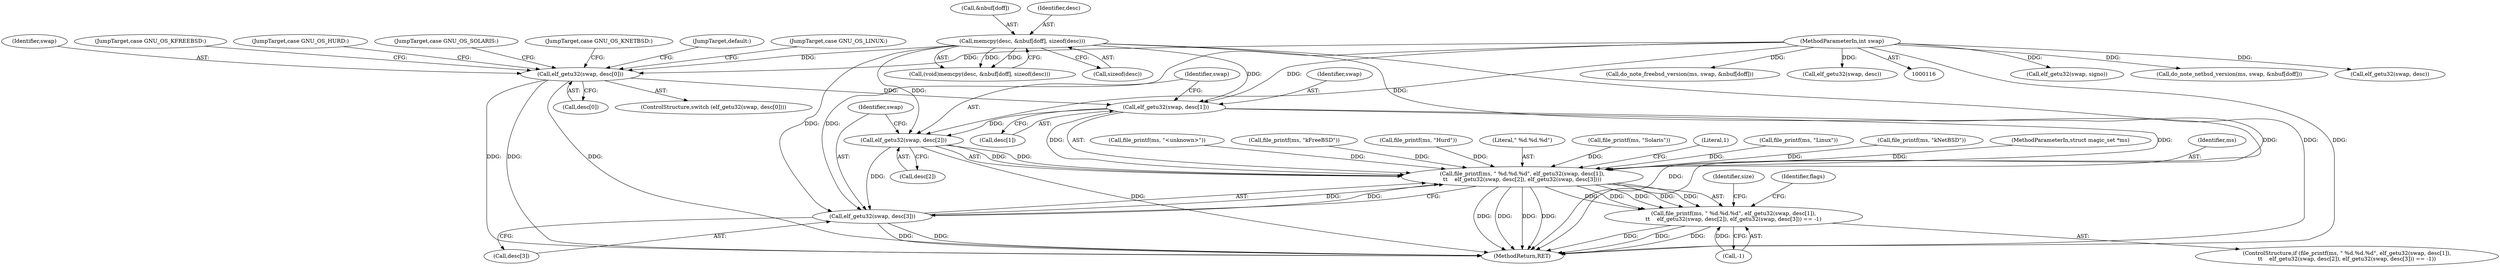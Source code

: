 digraph "0_file_b4c01141e5367f247b84dcaf6aefbb4e741842b8@array" {
"1000423" [label="(Call,elf_getu32(swap, desc[2]))"];
"1000418" [label="(Call,elf_getu32(swap, desc[1]))"];
"1000342" [label="(Call,elf_getu32(swap, desc[0]))"];
"1000122" [label="(MethodParameterIn,int swap)"];
"1000324" [label="(Call,memcpy(desc, &nbuf[doff], sizeof(desc)))"];
"1000415" [label="(Call,file_printf(ms, \" %d.%d.%d\", elf_getu32(swap, desc[1]),\n\t\t    elf_getu32(swap, desc[2]), elf_getu32(swap, desc[3])))"];
"1000414" [label="(Call,file_printf(ms, \" %d.%d.%d\", elf_getu32(swap, desc[1]),\n\t\t    elf_getu32(swap, desc[2]), elf_getu32(swap, desc[3])) == -1)"];
"1000428" [label="(Call,elf_getu32(swap, desc[3]))"];
"1000326" [label="(Call,&nbuf[doff])"];
"1000122" [label="(MethodParameterIn,int swap)"];
"1000322" [label="(Call,(void)memcpy(desc, &nbuf[doff], sizeof(desc)))"];
"1000117" [label="(MethodParameterIn,struct magic_set *ms)"];
"1000416" [label="(Identifier,ms)"];
"1000425" [label="(Call,desc[2])"];
"1000406" [label="(Call,file_printf(ms, \"<unknown>\"))"];
"1000384" [label="(Call,file_printf(ms, \"kFreeBSD\"))"];
"1001019" [label="(Call,elf_getu32(swap, signo))"];
"1000642" [label="(Call,do_note_netbsd_version(ms, swap, &nbuf[doff]))"];
"1000420" [label="(Call,desc[1])"];
"1000362" [label="(Call,file_printf(ms, \"Hurd\"))"];
"1000419" [label="(Identifier,swap)"];
"1000342" [label="(Call,elf_getu32(swap, desc[0]))"];
"1000413" [label="(ControlStructure,if (file_printf(ms, \" %d.%d.%d\", elf_getu32(swap, desc[1]),\n\t\t    elf_getu32(swap, desc[2]), elf_getu32(swap, desc[3])) == -1))"];
"1001237" [label="(MethodReturn,RET)"];
"1000566" [label="(Call,elf_getu32(swap, desc))"];
"1000430" [label="(Call,desc[3])"];
"1000428" [label="(Call,elf_getu32(swap, desc[3]))"];
"1000417" [label="(Literal,\" %d.%d.%d\")"];
"1000414" [label="(Call,file_printf(ms, \" %d.%d.%d\", elf_getu32(swap, desc[1]),\n\t\t    elf_getu32(swap, desc[2]), elf_getu32(swap, desc[3])) == -1)"];
"1000415" [label="(Call,file_printf(ms, \" %d.%d.%d\", elf_getu32(swap, desc[1]),\n\t\t    elf_getu32(swap, desc[2]), elf_getu32(swap, desc[3])))"];
"1000370" [label="(JumpTarget,case GNU_OS_SOLARIS:)"];
"1000418" [label="(Call,elf_getu32(swap, desc[1]))"];
"1000433" [label="(Call,-1)"];
"1000436" [label="(Identifier,size)"];
"1000373" [label="(Call,file_printf(ms, \"Solaris\"))"];
"1000344" [label="(Call,desc[0])"];
"1000735" [label="(Call,do_note_freebsd_version(ms, swap, &nbuf[doff]))"];
"1000434" [label="(Literal,1)"];
"1000834" [label="(Call,elf_getu32(swap, desc))"];
"1000429" [label="(Identifier,swap)"];
"1000423" [label="(Call,elf_getu32(swap, desc[2]))"];
"1000392" [label="(JumpTarget,case GNU_OS_KNETBSD:)"];
"1000403" [label="(JumpTarget,default:)"];
"1000330" [label="(Call,sizeof(desc))"];
"1000324" [label="(Call,memcpy(desc, &nbuf[doff], sizeof(desc)))"];
"1000348" [label="(JumpTarget,case GNU_OS_LINUX:)"];
"1000424" [label="(Identifier,swap)"];
"1000343" [label="(Identifier,swap)"];
"1000351" [label="(Call,file_printf(ms, \"Linux\"))"];
"1000381" [label="(JumpTarget,case GNU_OS_KFREEBSD:)"];
"1000341" [label="(ControlStructure,switch (elf_getu32(swap, desc[0])))"];
"1000395" [label="(Call,file_printf(ms, \"kNetBSD\"))"];
"1000439" [label="(Identifier,flags)"];
"1000359" [label="(JumpTarget,case GNU_OS_HURD:)"];
"1000325" [label="(Identifier,desc)"];
"1000423" -> "1000415"  [label="AST: "];
"1000423" -> "1000425"  [label="CFG: "];
"1000424" -> "1000423"  [label="AST: "];
"1000425" -> "1000423"  [label="AST: "];
"1000429" -> "1000423"  [label="CFG: "];
"1000423" -> "1001237"  [label="DDG: "];
"1000423" -> "1000415"  [label="DDG: "];
"1000423" -> "1000415"  [label="DDG: "];
"1000418" -> "1000423"  [label="DDG: "];
"1000122" -> "1000423"  [label="DDG: "];
"1000324" -> "1000423"  [label="DDG: "];
"1000423" -> "1000428"  [label="DDG: "];
"1000418" -> "1000415"  [label="AST: "];
"1000418" -> "1000420"  [label="CFG: "];
"1000419" -> "1000418"  [label="AST: "];
"1000420" -> "1000418"  [label="AST: "];
"1000424" -> "1000418"  [label="CFG: "];
"1000418" -> "1001237"  [label="DDG: "];
"1000418" -> "1000415"  [label="DDG: "];
"1000418" -> "1000415"  [label="DDG: "];
"1000342" -> "1000418"  [label="DDG: "];
"1000122" -> "1000418"  [label="DDG: "];
"1000324" -> "1000418"  [label="DDG: "];
"1000342" -> "1000341"  [label="AST: "];
"1000342" -> "1000344"  [label="CFG: "];
"1000343" -> "1000342"  [label="AST: "];
"1000344" -> "1000342"  [label="AST: "];
"1000348" -> "1000342"  [label="CFG: "];
"1000359" -> "1000342"  [label="CFG: "];
"1000370" -> "1000342"  [label="CFG: "];
"1000381" -> "1000342"  [label="CFG: "];
"1000392" -> "1000342"  [label="CFG: "];
"1000403" -> "1000342"  [label="CFG: "];
"1000342" -> "1001237"  [label="DDG: "];
"1000342" -> "1001237"  [label="DDG: "];
"1000342" -> "1001237"  [label="DDG: "];
"1000122" -> "1000342"  [label="DDG: "];
"1000324" -> "1000342"  [label="DDG: "];
"1000122" -> "1000116"  [label="AST: "];
"1000122" -> "1001237"  [label="DDG: "];
"1000122" -> "1000428"  [label="DDG: "];
"1000122" -> "1000566"  [label="DDG: "];
"1000122" -> "1000642"  [label="DDG: "];
"1000122" -> "1000735"  [label="DDG: "];
"1000122" -> "1000834"  [label="DDG: "];
"1000122" -> "1001019"  [label="DDG: "];
"1000324" -> "1000322"  [label="AST: "];
"1000324" -> "1000330"  [label="CFG: "];
"1000325" -> "1000324"  [label="AST: "];
"1000326" -> "1000324"  [label="AST: "];
"1000330" -> "1000324"  [label="AST: "];
"1000322" -> "1000324"  [label="CFG: "];
"1000324" -> "1001237"  [label="DDG: "];
"1000324" -> "1001237"  [label="DDG: "];
"1000324" -> "1000322"  [label="DDG: "];
"1000324" -> "1000322"  [label="DDG: "];
"1000324" -> "1000428"  [label="DDG: "];
"1000415" -> "1000414"  [label="AST: "];
"1000415" -> "1000428"  [label="CFG: "];
"1000416" -> "1000415"  [label="AST: "];
"1000417" -> "1000415"  [label="AST: "];
"1000428" -> "1000415"  [label="AST: "];
"1000434" -> "1000415"  [label="CFG: "];
"1000415" -> "1001237"  [label="DDG: "];
"1000415" -> "1001237"  [label="DDG: "];
"1000415" -> "1001237"  [label="DDG: "];
"1000415" -> "1001237"  [label="DDG: "];
"1000415" -> "1000414"  [label="DDG: "];
"1000415" -> "1000414"  [label="DDG: "];
"1000415" -> "1000414"  [label="DDG: "];
"1000415" -> "1000414"  [label="DDG: "];
"1000415" -> "1000414"  [label="DDG: "];
"1000406" -> "1000415"  [label="DDG: "];
"1000351" -> "1000415"  [label="DDG: "];
"1000373" -> "1000415"  [label="DDG: "];
"1000384" -> "1000415"  [label="DDG: "];
"1000362" -> "1000415"  [label="DDG: "];
"1000395" -> "1000415"  [label="DDG: "];
"1000117" -> "1000415"  [label="DDG: "];
"1000428" -> "1000415"  [label="DDG: "];
"1000428" -> "1000415"  [label="DDG: "];
"1000414" -> "1000413"  [label="AST: "];
"1000414" -> "1000433"  [label="CFG: "];
"1000433" -> "1000414"  [label="AST: "];
"1000436" -> "1000414"  [label="CFG: "];
"1000439" -> "1000414"  [label="CFG: "];
"1000414" -> "1001237"  [label="DDG: "];
"1000414" -> "1001237"  [label="DDG: "];
"1000414" -> "1001237"  [label="DDG: "];
"1000433" -> "1000414"  [label="DDG: "];
"1000428" -> "1000430"  [label="CFG: "];
"1000429" -> "1000428"  [label="AST: "];
"1000430" -> "1000428"  [label="AST: "];
"1000428" -> "1001237"  [label="DDG: "];
"1000428" -> "1001237"  [label="DDG: "];
}
